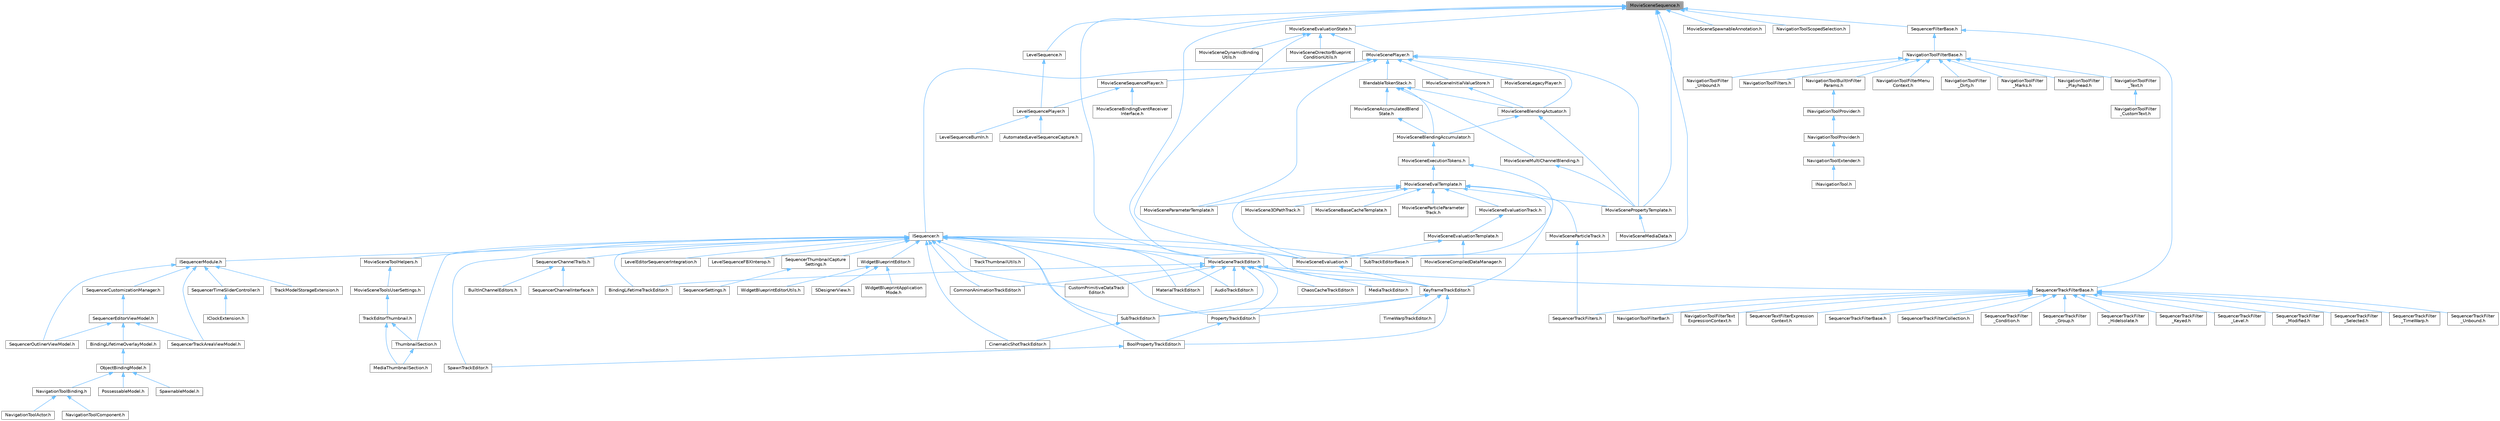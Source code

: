 digraph "MovieSceneSequence.h"
{
 // INTERACTIVE_SVG=YES
 // LATEX_PDF_SIZE
  bgcolor="transparent";
  edge [fontname=Helvetica,fontsize=10,labelfontname=Helvetica,labelfontsize=10];
  node [fontname=Helvetica,fontsize=10,shape=box,height=0.2,width=0.4];
  Node1 [id="Node000001",label="MovieSceneSequence.h",height=0.2,width=0.4,color="gray40", fillcolor="grey60", style="filled", fontcolor="black",tooltip=" "];
  Node1 -> Node2 [id="edge1_Node000001_Node000002",dir="back",color="steelblue1",style="solid",tooltip=" "];
  Node2 [id="Node000002",label="LevelSequence.h",height=0.2,width=0.4,color="grey40", fillcolor="white", style="filled",URL="$de/d1c/LevelSequence_8h.html",tooltip=" "];
  Node2 -> Node3 [id="edge2_Node000002_Node000003",dir="back",color="steelblue1",style="solid",tooltip=" "];
  Node3 [id="Node000003",label="LevelSequencePlayer.h",height=0.2,width=0.4,color="grey40", fillcolor="white", style="filled",URL="$d0/d5e/LevelSequencePlayer_8h.html",tooltip=" "];
  Node3 -> Node4 [id="edge3_Node000003_Node000004",dir="back",color="steelblue1",style="solid",tooltip=" "];
  Node4 [id="Node000004",label="AutomatedLevelSequenceCapture.h",height=0.2,width=0.4,color="grey40", fillcolor="white", style="filled",URL="$d4/d3e/AutomatedLevelSequenceCapture_8h.html",tooltip=" "];
  Node3 -> Node5 [id="edge4_Node000003_Node000005",dir="back",color="steelblue1",style="solid",tooltip=" "];
  Node5 [id="Node000005",label="LevelSequenceBurnIn.h",height=0.2,width=0.4,color="grey40", fillcolor="white", style="filled",URL="$d2/d6b/LevelSequenceBurnIn_8h.html",tooltip=" "];
  Node1 -> Node6 [id="edge5_Node000001_Node000006",dir="back",color="steelblue1",style="solid",tooltip=" "];
  Node6 [id="Node000006",label="MovieSceneEvaluation.h",height=0.2,width=0.4,color="grey40", fillcolor="white", style="filled",URL="$dc/ded/MovieSceneEvaluation_8h.html",tooltip=" "];
  Node6 -> Node7 [id="edge6_Node000006_Node000007",dir="back",color="steelblue1",style="solid",tooltip=" "];
  Node7 [id="Node000007",label="KeyframeTrackEditor.h",height=0.2,width=0.4,color="grey40", fillcolor="white", style="filled",URL="$dd/d47/KeyframeTrackEditor_8h.html",tooltip=" "];
  Node7 -> Node8 [id="edge7_Node000007_Node000008",dir="back",color="steelblue1",style="solid",tooltip=" "];
  Node8 [id="Node000008",label="BoolPropertyTrackEditor.h",height=0.2,width=0.4,color="grey40", fillcolor="white", style="filled",URL="$db/d07/BoolPropertyTrackEditor_8h.html",tooltip=" "];
  Node8 -> Node9 [id="edge8_Node000008_Node000009",dir="back",color="steelblue1",style="solid",tooltip=" "];
  Node9 [id="Node000009",label="SpawnTrackEditor.h",height=0.2,width=0.4,color="grey40", fillcolor="white", style="filled",URL="$d5/dac/SpawnTrackEditor_8h.html",tooltip=" "];
  Node7 -> Node10 [id="edge9_Node000007_Node000010",dir="back",color="steelblue1",style="solid",tooltip=" "];
  Node10 [id="Node000010",label="PropertyTrackEditor.h",height=0.2,width=0.4,color="grey40", fillcolor="white", style="filled",URL="$da/d9a/PropertyTrackEditor_8h.html",tooltip=" "];
  Node10 -> Node8 [id="edge10_Node000010_Node000008",dir="back",color="steelblue1",style="solid",tooltip=" "];
  Node7 -> Node11 [id="edge11_Node000007_Node000011",dir="back",color="steelblue1",style="solid",tooltip=" "];
  Node11 [id="Node000011",label="SubTrackEditor.h",height=0.2,width=0.4,color="grey40", fillcolor="white", style="filled",URL="$d8/d5b/SubTrackEditor_8h.html",tooltip=" "];
  Node11 -> Node12 [id="edge12_Node000011_Node000012",dir="back",color="steelblue1",style="solid",tooltip=" "];
  Node12 [id="Node000012",label="CinematicShotTrackEditor.h",height=0.2,width=0.4,color="grey40", fillcolor="white", style="filled",URL="$d3/d0c/CinematicShotTrackEditor_8h.html",tooltip=" "];
  Node7 -> Node13 [id="edge13_Node000007_Node000013",dir="back",color="steelblue1",style="solid",tooltip=" "];
  Node13 [id="Node000013",label="TimeWarpTrackEditor.h",height=0.2,width=0.4,color="grey40", fillcolor="white", style="filled",URL="$dc/d2e/TimeWarpTrackEditor_8h.html",tooltip=" "];
  Node1 -> Node14 [id="edge14_Node000001_Node000014",dir="back",color="steelblue1",style="solid",tooltip=" "];
  Node14 [id="Node000014",label="MovieSceneEvaluationState.h",height=0.2,width=0.4,color="grey40", fillcolor="white", style="filled",URL="$d4/d20/MovieSceneEvaluationState_8h.html",tooltip=" "];
  Node14 -> Node15 [id="edge15_Node000014_Node000015",dir="back",color="steelblue1",style="solid",tooltip=" "];
  Node15 [id="Node000015",label="IMovieScenePlayer.h",height=0.2,width=0.4,color="grey40", fillcolor="white", style="filled",URL="$d3/d25/IMovieScenePlayer_8h.html",tooltip=" "];
  Node15 -> Node16 [id="edge16_Node000015_Node000016",dir="back",color="steelblue1",style="solid",tooltip=" "];
  Node16 [id="Node000016",label="BlendableTokenStack.h",height=0.2,width=0.4,color="grey40", fillcolor="white", style="filled",URL="$de/d3e/BlendableTokenStack_8h.html",tooltip=" "];
  Node16 -> Node17 [id="edge17_Node000016_Node000017",dir="back",color="steelblue1",style="solid",tooltip=" "];
  Node17 [id="Node000017",label="MovieSceneAccumulatedBlend\lState.h",height=0.2,width=0.4,color="grey40", fillcolor="white", style="filled",URL="$d6/d13/MovieSceneAccumulatedBlendState_8h.html",tooltip=" "];
  Node17 -> Node18 [id="edge18_Node000017_Node000018",dir="back",color="steelblue1",style="solid",tooltip=" "];
  Node18 [id="Node000018",label="MovieSceneBlendingAccumulator.h",height=0.2,width=0.4,color="grey40", fillcolor="white", style="filled",URL="$db/dc1/MovieSceneBlendingAccumulator_8h.html",tooltip=" "];
  Node18 -> Node19 [id="edge19_Node000018_Node000019",dir="back",color="steelblue1",style="solid",tooltip=" "];
  Node19 [id="Node000019",label="MovieSceneExecutionTokens.h",height=0.2,width=0.4,color="grey40", fillcolor="white", style="filled",URL="$d7/dd2/MovieSceneExecutionTokens_8h.html",tooltip=" "];
  Node19 -> Node20 [id="edge20_Node000019_Node000020",dir="back",color="steelblue1",style="solid",tooltip=" "];
  Node20 [id="Node000020",label="MovieSceneEvalTemplate.h",height=0.2,width=0.4,color="grey40", fillcolor="white", style="filled",URL="$d2/d6c/MovieSceneEvalTemplate_8h.html",tooltip=" "];
  Node20 -> Node7 [id="edge21_Node000020_Node000007",dir="back",color="steelblue1",style="solid",tooltip=" "];
  Node20 -> Node21 [id="edge22_Node000020_Node000021",dir="back",color="steelblue1",style="solid",tooltip=" "];
  Node21 [id="Node000021",label="MovieScene3DPathTrack.h",height=0.2,width=0.4,color="grey40", fillcolor="white", style="filled",URL="$d3/d57/MovieScene3DPathTrack_8h.html",tooltip=" "];
  Node20 -> Node22 [id="edge23_Node000020_Node000022",dir="back",color="steelblue1",style="solid",tooltip=" "];
  Node22 [id="Node000022",label="MovieSceneBaseCacheTemplate.h",height=0.2,width=0.4,color="grey40", fillcolor="white", style="filled",URL="$da/d0b/MovieSceneBaseCacheTemplate_8h.html",tooltip=" "];
  Node20 -> Node6 [id="edge24_Node000020_Node000006",dir="back",color="steelblue1",style="solid",tooltip=" "];
  Node20 -> Node23 [id="edge25_Node000020_Node000023",dir="back",color="steelblue1",style="solid",tooltip=" "];
  Node23 [id="Node000023",label="MovieSceneEvaluationTrack.h",height=0.2,width=0.4,color="grey40", fillcolor="white", style="filled",URL="$d1/de1/MovieSceneEvaluationTrack_8h.html",tooltip=" "];
  Node23 -> Node24 [id="edge26_Node000023_Node000024",dir="back",color="steelblue1",style="solid",tooltip=" "];
  Node24 [id="Node000024",label="MovieSceneEvaluationTemplate.h",height=0.2,width=0.4,color="grey40", fillcolor="white", style="filled",URL="$d9/d34/MovieSceneEvaluationTemplate_8h.html",tooltip=" "];
  Node24 -> Node25 [id="edge27_Node000024_Node000025",dir="back",color="steelblue1",style="solid",tooltip=" "];
  Node25 [id="Node000025",label="MovieSceneCompiledDataManager.h",height=0.2,width=0.4,color="grey40", fillcolor="white", style="filled",URL="$d7/d59/MovieSceneCompiledDataManager_8h.html",tooltip=" "];
  Node24 -> Node6 [id="edge28_Node000024_Node000006",dir="back",color="steelblue1",style="solid",tooltip=" "];
  Node20 -> Node26 [id="edge29_Node000020_Node000026",dir="back",color="steelblue1",style="solid",tooltip=" "];
  Node26 [id="Node000026",label="MovieSceneParameterTemplate.h",height=0.2,width=0.4,color="grey40", fillcolor="white", style="filled",URL="$d9/df3/MovieSceneParameterTemplate_8h.html",tooltip=" "];
  Node20 -> Node27 [id="edge30_Node000020_Node000027",dir="back",color="steelblue1",style="solid",tooltip=" "];
  Node27 [id="Node000027",label="MovieSceneParticleParameter\lTrack.h",height=0.2,width=0.4,color="grey40", fillcolor="white", style="filled",URL="$d2/d09/MovieSceneParticleParameterTrack_8h.html",tooltip=" "];
  Node20 -> Node28 [id="edge31_Node000020_Node000028",dir="back",color="steelblue1",style="solid",tooltip=" "];
  Node28 [id="Node000028",label="MovieSceneParticleTrack.h",height=0.2,width=0.4,color="grey40", fillcolor="white", style="filled",URL="$dd/dba/MovieSceneParticleTrack_8h.html",tooltip=" "];
  Node28 -> Node29 [id="edge32_Node000028_Node000029",dir="back",color="steelblue1",style="solid",tooltip=" "];
  Node29 [id="Node000029",label="SequencerTrackFilters.h",height=0.2,width=0.4,color="grey40", fillcolor="white", style="filled",URL="$df/d72/SequencerTrackFilters_8h.html",tooltip=" "];
  Node20 -> Node30 [id="edge33_Node000020_Node000030",dir="back",color="steelblue1",style="solid",tooltip=" "];
  Node30 [id="Node000030",label="MovieScenePropertyTemplate.h",height=0.2,width=0.4,color="grey40", fillcolor="white", style="filled",URL="$d9/d24/MovieScenePropertyTemplate_8h.html",tooltip=" "];
  Node30 -> Node31 [id="edge34_Node000030_Node000031",dir="back",color="steelblue1",style="solid",tooltip=" "];
  Node31 [id="Node000031",label="MovieSceneMediaData.h",height=0.2,width=0.4,color="grey40", fillcolor="white", style="filled",URL="$de/db0/MovieSceneMediaData_8h.html",tooltip=" "];
  Node19 -> Node6 [id="edge35_Node000019_Node000006",dir="back",color="steelblue1",style="solid",tooltip=" "];
  Node16 -> Node18 [id="edge36_Node000016_Node000018",dir="back",color="steelblue1",style="solid",tooltip=" "];
  Node16 -> Node32 [id="edge37_Node000016_Node000032",dir="back",color="steelblue1",style="solid",tooltip=" "];
  Node32 [id="Node000032",label="MovieSceneBlendingActuator.h",height=0.2,width=0.4,color="grey40", fillcolor="white", style="filled",URL="$d8/d5a/MovieSceneBlendingActuator_8h.html",tooltip=" "];
  Node32 -> Node18 [id="edge38_Node000032_Node000018",dir="back",color="steelblue1",style="solid",tooltip=" "];
  Node32 -> Node30 [id="edge39_Node000032_Node000030",dir="back",color="steelblue1",style="solid",tooltip=" "];
  Node16 -> Node33 [id="edge40_Node000016_Node000033",dir="back",color="steelblue1",style="solid",tooltip=" "];
  Node33 [id="Node000033",label="MovieSceneMultiChannelBlending.h",height=0.2,width=0.4,color="grey40", fillcolor="white", style="filled",URL="$d7/d5d/MovieSceneMultiChannelBlending_8h.html",tooltip=" "];
  Node33 -> Node30 [id="edge41_Node000033_Node000030",dir="back",color="steelblue1",style="solid",tooltip=" "];
  Node15 -> Node34 [id="edge42_Node000015_Node000034",dir="back",color="steelblue1",style="solid",tooltip=" "];
  Node34 [id="Node000034",label="ISequencer.h",height=0.2,width=0.4,color="grey40", fillcolor="white", style="filled",URL="$d7/d1d/ISequencer_8h.html",tooltip=" "];
  Node34 -> Node35 [id="edge43_Node000034_Node000035",dir="back",color="steelblue1",style="solid",tooltip=" "];
  Node35 [id="Node000035",label="AudioTrackEditor.h",height=0.2,width=0.4,color="grey40", fillcolor="white", style="filled",URL="$dd/d96/AudioTrackEditor_8h.html",tooltip=" "];
  Node34 -> Node36 [id="edge44_Node000034_Node000036",dir="back",color="steelblue1",style="solid",tooltip=" "];
  Node36 [id="Node000036",label="BindingLifetimeTrackEditor.h",height=0.2,width=0.4,color="grey40", fillcolor="white", style="filled",URL="$db/d3c/BindingLifetimeTrackEditor_8h.html",tooltip=" "];
  Node34 -> Node8 [id="edge45_Node000034_Node000008",dir="back",color="steelblue1",style="solid",tooltip=" "];
  Node34 -> Node12 [id="edge46_Node000034_Node000012",dir="back",color="steelblue1",style="solid",tooltip=" "];
  Node34 -> Node37 [id="edge47_Node000034_Node000037",dir="back",color="steelblue1",style="solid",tooltip=" "];
  Node37 [id="Node000037",label="CommonAnimationTrackEditor.h",height=0.2,width=0.4,color="grey40", fillcolor="white", style="filled",URL="$d9/d6e/CommonAnimationTrackEditor_8h.html",tooltip=" "];
  Node34 -> Node38 [id="edge48_Node000034_Node000038",dir="back",color="steelblue1",style="solid",tooltip=" "];
  Node38 [id="Node000038",label="CustomPrimitiveDataTrack\lEditor.h",height=0.2,width=0.4,color="grey40", fillcolor="white", style="filled",URL="$dc/d8f/CustomPrimitiveDataTrackEditor_8h.html",tooltip=" "];
  Node34 -> Node39 [id="edge49_Node000034_Node000039",dir="back",color="steelblue1",style="solid",tooltip=" "];
  Node39 [id="Node000039",label="ISequencerModule.h",height=0.2,width=0.4,color="grey40", fillcolor="white", style="filled",URL="$d7/d3b/ISequencerModule_8h.html",tooltip=" "];
  Node39 -> Node40 [id="edge50_Node000039_Node000040",dir="back",color="steelblue1",style="solid",tooltip=" "];
  Node40 [id="Node000040",label="SequencerCustomizationManager.h",height=0.2,width=0.4,color="grey40", fillcolor="white", style="filled",URL="$dd/dea/SequencerCustomizationManager_8h.html",tooltip=" "];
  Node40 -> Node41 [id="edge51_Node000040_Node000041",dir="back",color="steelblue1",style="solid",tooltip=" "];
  Node41 [id="Node000041",label="SequencerEditorViewModel.h",height=0.2,width=0.4,color="grey40", fillcolor="white", style="filled",URL="$da/d57/SequencerEditorViewModel_8h.html",tooltip=" "];
  Node41 -> Node42 [id="edge52_Node000041_Node000042",dir="back",color="steelblue1",style="solid",tooltip=" "];
  Node42 [id="Node000042",label="BindingLifetimeOverlayModel.h",height=0.2,width=0.4,color="grey40", fillcolor="white", style="filled",URL="$d2/d69/BindingLifetimeOverlayModel_8h.html",tooltip=" "];
  Node42 -> Node43 [id="edge53_Node000042_Node000043",dir="back",color="steelblue1",style="solid",tooltip=" "];
  Node43 [id="Node000043",label="ObjectBindingModel.h",height=0.2,width=0.4,color="grey40", fillcolor="white", style="filled",URL="$de/dbc/ObjectBindingModel_8h.html",tooltip=" "];
  Node43 -> Node44 [id="edge54_Node000043_Node000044",dir="back",color="steelblue1",style="solid",tooltip=" "];
  Node44 [id="Node000044",label="NavigationToolBinding.h",height=0.2,width=0.4,color="grey40", fillcolor="white", style="filled",URL="$d0/db5/NavigationToolBinding_8h.html",tooltip=" "];
  Node44 -> Node45 [id="edge55_Node000044_Node000045",dir="back",color="steelblue1",style="solid",tooltip=" "];
  Node45 [id="Node000045",label="NavigationToolActor.h",height=0.2,width=0.4,color="grey40", fillcolor="white", style="filled",URL="$d6/da8/NavigationToolActor_8h.html",tooltip=" "];
  Node44 -> Node46 [id="edge56_Node000044_Node000046",dir="back",color="steelblue1",style="solid",tooltip=" "];
  Node46 [id="Node000046",label="NavigationToolComponent.h",height=0.2,width=0.4,color="grey40", fillcolor="white", style="filled",URL="$d7/dfc/NavigationToolComponent_8h.html",tooltip=" "];
  Node43 -> Node47 [id="edge57_Node000043_Node000047",dir="back",color="steelblue1",style="solid",tooltip=" "];
  Node47 [id="Node000047",label="PossessableModel.h",height=0.2,width=0.4,color="grey40", fillcolor="white", style="filled",URL="$d5/d01/PossessableModel_8h.html",tooltip=" "];
  Node43 -> Node48 [id="edge58_Node000043_Node000048",dir="back",color="steelblue1",style="solid",tooltip=" "];
  Node48 [id="Node000048",label="SpawnableModel.h",height=0.2,width=0.4,color="grey40", fillcolor="white", style="filled",URL="$d0/dd5/SpawnableModel_8h.html",tooltip=" "];
  Node41 -> Node49 [id="edge59_Node000041_Node000049",dir="back",color="steelblue1",style="solid",tooltip=" "];
  Node49 [id="Node000049",label="SequencerOutlinerViewModel.h",height=0.2,width=0.4,color="grey40", fillcolor="white", style="filled",URL="$da/d12/SequencerOutlinerViewModel_8h.html",tooltip=" "];
  Node41 -> Node50 [id="edge60_Node000041_Node000050",dir="back",color="steelblue1",style="solid",tooltip=" "];
  Node50 [id="Node000050",label="SequencerTrackAreaViewModel.h",height=0.2,width=0.4,color="grey40", fillcolor="white", style="filled",URL="$d9/dd2/SequencerTrackAreaViewModel_8h.html",tooltip=" "];
  Node39 -> Node49 [id="edge61_Node000039_Node000049",dir="back",color="steelblue1",style="solid",tooltip=" "];
  Node39 -> Node51 [id="edge62_Node000039_Node000051",dir="back",color="steelblue1",style="solid",tooltip=" "];
  Node51 [id="Node000051",label="SequencerTimeSliderController.h",height=0.2,width=0.4,color="grey40", fillcolor="white", style="filled",URL="$d3/d54/SequencerTimeSliderController_8h.html",tooltip=" "];
  Node51 -> Node52 [id="edge63_Node000051_Node000052",dir="back",color="steelblue1",style="solid",tooltip=" "];
  Node52 [id="Node000052",label="IClockExtension.h",height=0.2,width=0.4,color="grey40", fillcolor="white", style="filled",URL="$d1/d52/IClockExtension_8h.html",tooltip=" "];
  Node39 -> Node50 [id="edge64_Node000039_Node000050",dir="back",color="steelblue1",style="solid",tooltip=" "];
  Node39 -> Node53 [id="edge65_Node000039_Node000053",dir="back",color="steelblue1",style="solid",tooltip=" "];
  Node53 [id="Node000053",label="TrackModelStorageExtension.h",height=0.2,width=0.4,color="grey40", fillcolor="white", style="filled",URL="$d8/d98/TrackModelStorageExtension_8h.html",tooltip=" "];
  Node34 -> Node7 [id="edge66_Node000034_Node000007",dir="back",color="steelblue1",style="solid",tooltip=" "];
  Node34 -> Node54 [id="edge67_Node000034_Node000054",dir="back",color="steelblue1",style="solid",tooltip=" "];
  Node54 [id="Node000054",label="LevelEditorSequencerIntegration.h",height=0.2,width=0.4,color="grey40", fillcolor="white", style="filled",URL="$d5/d15/LevelEditorSequencerIntegration_8h.html",tooltip=" "];
  Node34 -> Node55 [id="edge68_Node000034_Node000055",dir="back",color="steelblue1",style="solid",tooltip=" "];
  Node55 [id="Node000055",label="LevelSequenceFBXInterop.h",height=0.2,width=0.4,color="grey40", fillcolor="white", style="filled",URL="$d7/d4f/LevelSequenceFBXInterop_8h.html",tooltip=" "];
  Node34 -> Node56 [id="edge69_Node000034_Node000056",dir="back",color="steelblue1",style="solid",tooltip=" "];
  Node56 [id="Node000056",label="MaterialTrackEditor.h",height=0.2,width=0.4,color="grey40", fillcolor="white", style="filled",URL="$d1/d9f/MaterialTrackEditor_8h.html",tooltip=" "];
  Node34 -> Node57 [id="edge70_Node000034_Node000057",dir="back",color="steelblue1",style="solid",tooltip=" "];
  Node57 [id="Node000057",label="MovieSceneToolHelpers.h",height=0.2,width=0.4,color="grey40", fillcolor="white", style="filled",URL="$d4/d0e/MovieSceneToolHelpers_8h.html",tooltip=" "];
  Node57 -> Node58 [id="edge71_Node000057_Node000058",dir="back",color="steelblue1",style="solid",tooltip=" "];
  Node58 [id="Node000058",label="MovieSceneToolsUserSettings.h",height=0.2,width=0.4,color="grey40", fillcolor="white", style="filled",URL="$d5/dab/MovieSceneToolsUserSettings_8h.html",tooltip=" "];
  Node58 -> Node59 [id="edge72_Node000058_Node000059",dir="back",color="steelblue1",style="solid",tooltip=" "];
  Node59 [id="Node000059",label="TrackEditorThumbnail.h",height=0.2,width=0.4,color="grey40", fillcolor="white", style="filled",URL="$d6/d44/TrackEditorThumbnail_8h.html",tooltip=" "];
  Node59 -> Node60 [id="edge73_Node000059_Node000060",dir="back",color="steelblue1",style="solid",tooltip=" "];
  Node60 [id="Node000060",label="MediaThumbnailSection.h",height=0.2,width=0.4,color="grey40", fillcolor="white", style="filled",URL="$d8/dfe/MediaThumbnailSection_8h.html",tooltip=" "];
  Node59 -> Node61 [id="edge74_Node000059_Node000061",dir="back",color="steelblue1",style="solid",tooltip=" "];
  Node61 [id="Node000061",label="ThumbnailSection.h",height=0.2,width=0.4,color="grey40", fillcolor="white", style="filled",URL="$de/daf/ThumbnailSection_8h.html",tooltip=" "];
  Node61 -> Node60 [id="edge75_Node000061_Node000060",dir="back",color="steelblue1",style="solid",tooltip=" "];
  Node34 -> Node62 [id="edge76_Node000034_Node000062",dir="back",color="steelblue1",style="solid",tooltip=" "];
  Node62 [id="Node000062",label="MovieSceneTrackEditor.h",height=0.2,width=0.4,color="grey40", fillcolor="white", style="filled",URL="$db/d6c/MovieSceneTrackEditor_8h.html",tooltip=" "];
  Node62 -> Node35 [id="edge77_Node000062_Node000035",dir="back",color="steelblue1",style="solid",tooltip=" "];
  Node62 -> Node36 [id="edge78_Node000062_Node000036",dir="back",color="steelblue1",style="solid",tooltip=" "];
  Node62 -> Node63 [id="edge79_Node000062_Node000063",dir="back",color="steelblue1",style="solid",tooltip=" "];
  Node63 [id="Node000063",label="ChaosCacheTrackEditor.h",height=0.2,width=0.4,color="grey40", fillcolor="white", style="filled",URL="$db/d36/ChaosCacheTrackEditor_8h.html",tooltip=" "];
  Node62 -> Node37 [id="edge80_Node000062_Node000037",dir="back",color="steelblue1",style="solid",tooltip=" "];
  Node62 -> Node38 [id="edge81_Node000062_Node000038",dir="back",color="steelblue1",style="solid",tooltip=" "];
  Node62 -> Node7 [id="edge82_Node000062_Node000007",dir="back",color="steelblue1",style="solid",tooltip=" "];
  Node62 -> Node56 [id="edge83_Node000062_Node000056",dir="back",color="steelblue1",style="solid",tooltip=" "];
  Node62 -> Node64 [id="edge84_Node000062_Node000064",dir="back",color="steelblue1",style="solid",tooltip=" "];
  Node64 [id="Node000064",label="MediaTrackEditor.h",height=0.2,width=0.4,color="grey40", fillcolor="white", style="filled",URL="$d0/d41/MediaTrackEditor_8h.html",tooltip=" "];
  Node62 -> Node10 [id="edge85_Node000062_Node000010",dir="back",color="steelblue1",style="solid",tooltip=" "];
  Node62 -> Node65 [id="edge86_Node000062_Node000065",dir="back",color="steelblue1",style="solid",tooltip=" "];
  Node65 [id="Node000065",label="SequencerTrackFilterBase.h",height=0.2,width=0.4,color="grey40", fillcolor="white", style="filled",URL="$d8/def/Filters_2SequencerTrackFilterBase_8h.html",tooltip=" "];
  Node65 -> Node66 [id="edge87_Node000065_Node000066",dir="back",color="steelblue1",style="solid",tooltip=" "];
  Node66 [id="Node000066",label="NavigationToolFilterBar.h",height=0.2,width=0.4,color="grey40", fillcolor="white", style="filled",URL="$df/d14/NavigationToolFilterBar_8h.html",tooltip=" "];
  Node65 -> Node67 [id="edge88_Node000065_Node000067",dir="back",color="steelblue1",style="solid",tooltip=" "];
  Node67 [id="Node000067",label="NavigationToolFilterText\lExpressionContext.h",height=0.2,width=0.4,color="grey40", fillcolor="white", style="filled",URL="$d8/dd2/NavigationToolFilterTextExpressionContext_8h.html",tooltip=" "];
  Node65 -> Node68 [id="edge89_Node000065_Node000068",dir="back",color="steelblue1",style="solid",tooltip=" "];
  Node68 [id="Node000068",label="SequencerTextFilterExpression\lContext.h",height=0.2,width=0.4,color="grey40", fillcolor="white", style="filled",URL="$d0/d9f/SequencerTextFilterExpressionContext_8h.html",tooltip=" "];
  Node65 -> Node69 [id="edge90_Node000065_Node000069",dir="back",color="steelblue1",style="solid",tooltip=" "];
  Node69 [id="Node000069",label="SequencerTrackFilterBase.h",height=0.2,width=0.4,color="grey40", fillcolor="white", style="filled",URL="$d8/d4d/SequencerTrackFilterBase_8h.html",tooltip=" "];
  Node65 -> Node70 [id="edge91_Node000065_Node000070",dir="back",color="steelblue1",style="solid",tooltip=" "];
  Node70 [id="Node000070",label="SequencerTrackFilterCollection.h",height=0.2,width=0.4,color="grey40", fillcolor="white", style="filled",URL="$d8/de2/SequencerTrackFilterCollection_8h.html",tooltip=" "];
  Node65 -> Node71 [id="edge92_Node000065_Node000071",dir="back",color="steelblue1",style="solid",tooltip=" "];
  Node71 [id="Node000071",label="SequencerTrackFilter\l_Condition.h",height=0.2,width=0.4,color="grey40", fillcolor="white", style="filled",URL="$df/d17/SequencerTrackFilter__Condition_8h.html",tooltip=" "];
  Node65 -> Node72 [id="edge93_Node000065_Node000072",dir="back",color="steelblue1",style="solid",tooltip=" "];
  Node72 [id="Node000072",label="SequencerTrackFilter\l_Group.h",height=0.2,width=0.4,color="grey40", fillcolor="white", style="filled",URL="$da/dea/SequencerTrackFilter__Group_8h.html",tooltip=" "];
  Node65 -> Node73 [id="edge94_Node000065_Node000073",dir="back",color="steelblue1",style="solid",tooltip=" "];
  Node73 [id="Node000073",label="SequencerTrackFilter\l_HideIsolate.h",height=0.2,width=0.4,color="grey40", fillcolor="white", style="filled",URL="$d3/d55/SequencerTrackFilter__HideIsolate_8h.html",tooltip=" "];
  Node65 -> Node74 [id="edge95_Node000065_Node000074",dir="back",color="steelblue1",style="solid",tooltip=" "];
  Node74 [id="Node000074",label="SequencerTrackFilter\l_Keyed.h",height=0.2,width=0.4,color="grey40", fillcolor="white", style="filled",URL="$d4/d2d/SequencerTrackFilter__Keyed_8h.html",tooltip=" "];
  Node65 -> Node75 [id="edge96_Node000065_Node000075",dir="back",color="steelblue1",style="solid",tooltip=" "];
  Node75 [id="Node000075",label="SequencerTrackFilter\l_Level.h",height=0.2,width=0.4,color="grey40", fillcolor="white", style="filled",URL="$d2/d6c/SequencerTrackFilter__Level_8h.html",tooltip=" "];
  Node65 -> Node76 [id="edge97_Node000065_Node000076",dir="back",color="steelblue1",style="solid",tooltip=" "];
  Node76 [id="Node000076",label="SequencerTrackFilter\l_Modified.h",height=0.2,width=0.4,color="grey40", fillcolor="white", style="filled",URL="$d0/dd9/SequencerTrackFilter__Modified_8h.html",tooltip=" "];
  Node65 -> Node77 [id="edge98_Node000065_Node000077",dir="back",color="steelblue1",style="solid",tooltip=" "];
  Node77 [id="Node000077",label="SequencerTrackFilter\l_Selected.h",height=0.2,width=0.4,color="grey40", fillcolor="white", style="filled",URL="$dc/d54/SequencerTrackFilter__Selected_8h.html",tooltip=" "];
  Node65 -> Node78 [id="edge99_Node000065_Node000078",dir="back",color="steelblue1",style="solid",tooltip=" "];
  Node78 [id="Node000078",label="SequencerTrackFilter\l_TimeWarp.h",height=0.2,width=0.4,color="grey40", fillcolor="white", style="filled",URL="$d6/dd0/SequencerTrackFilter__TimeWarp_8h.html",tooltip=" "];
  Node65 -> Node79 [id="edge100_Node000065_Node000079",dir="back",color="steelblue1",style="solid",tooltip=" "];
  Node79 [id="Node000079",label="SequencerTrackFilter\l_Unbound.h",height=0.2,width=0.4,color="grey40", fillcolor="white", style="filled",URL="$d0/dd1/SequencerTrackFilter__Unbound_8h.html",tooltip=" "];
  Node65 -> Node29 [id="edge101_Node000065_Node000029",dir="back",color="steelblue1",style="solid",tooltip=" "];
  Node62 -> Node11 [id="edge102_Node000062_Node000011",dir="back",color="steelblue1",style="solid",tooltip=" "];
  Node34 -> Node10 [id="edge103_Node000034_Node000010",dir="back",color="steelblue1",style="solid",tooltip=" "];
  Node34 -> Node80 [id="edge104_Node000034_Node000080",dir="back",color="steelblue1",style="solid",tooltip=" "];
  Node80 [id="Node000080",label="SequencerChannelTraits.h",height=0.2,width=0.4,color="grey40", fillcolor="white", style="filled",URL="$d6/db9/SequencerChannelTraits_8h.html",tooltip=" "];
  Node80 -> Node81 [id="edge105_Node000080_Node000081",dir="back",color="steelblue1",style="solid",tooltip=" "];
  Node81 [id="Node000081",label="BuiltInChannelEditors.h",height=0.2,width=0.4,color="grey40", fillcolor="white", style="filled",URL="$df/daf/BuiltInChannelEditors_8h.html",tooltip=" "];
  Node80 -> Node82 [id="edge106_Node000080_Node000082",dir="back",color="steelblue1",style="solid",tooltip=" "];
  Node82 [id="Node000082",label="SequencerChannelInterface.h",height=0.2,width=0.4,color="grey40", fillcolor="white", style="filled",URL="$da/d51/SequencerChannelInterface_8h.html",tooltip=" "];
  Node34 -> Node83 [id="edge107_Node000034_Node000083",dir="back",color="steelblue1",style="solid",tooltip=" "];
  Node83 [id="Node000083",label="SequencerThumbnailCapture\lSettings.h",height=0.2,width=0.4,color="grey40", fillcolor="white", style="filled",URL="$de/d05/SequencerThumbnailCaptureSettings_8h.html",tooltip=" "];
  Node83 -> Node84 [id="edge108_Node000083_Node000084",dir="back",color="steelblue1",style="solid",tooltip=" "];
  Node84 [id="Node000084",label="SequencerSettings.h",height=0.2,width=0.4,color="grey40", fillcolor="white", style="filled",URL="$d1/d46/SequencerSettings_8h.html",tooltip=" "];
  Node34 -> Node9 [id="edge109_Node000034_Node000009",dir="back",color="steelblue1",style="solid",tooltip=" "];
  Node34 -> Node11 [id="edge110_Node000034_Node000011",dir="back",color="steelblue1",style="solid",tooltip=" "];
  Node34 -> Node85 [id="edge111_Node000034_Node000085",dir="back",color="steelblue1",style="solid",tooltip=" "];
  Node85 [id="Node000085",label="SubTrackEditorBase.h",height=0.2,width=0.4,color="grey40", fillcolor="white", style="filled",URL="$db/d33/SubTrackEditorBase_8h.html",tooltip=" "];
  Node34 -> Node61 [id="edge112_Node000034_Node000061",dir="back",color="steelblue1",style="solid",tooltip=" "];
  Node34 -> Node86 [id="edge113_Node000034_Node000086",dir="back",color="steelblue1",style="solid",tooltip=" "];
  Node86 [id="Node000086",label="TrackThumbnailUtils.h",height=0.2,width=0.4,color="grey40", fillcolor="white", style="filled",URL="$dc/df4/TrackThumbnailUtils_8h.html",tooltip=" "];
  Node34 -> Node87 [id="edge114_Node000034_Node000087",dir="back",color="steelblue1",style="solid",tooltip=" "];
  Node87 [id="Node000087",label="WidgetBlueprintEditor.h",height=0.2,width=0.4,color="grey40", fillcolor="white", style="filled",URL="$d6/d04/WidgetBlueprintEditor_8h.html",tooltip=" "];
  Node87 -> Node88 [id="edge115_Node000087_Node000088",dir="back",color="steelblue1",style="solid",tooltip=" "];
  Node88 [id="Node000088",label="SDesignerView.h",height=0.2,width=0.4,color="grey40", fillcolor="white", style="filled",URL="$d2/d14/SDesignerView_8h.html",tooltip=" "];
  Node87 -> Node89 [id="edge116_Node000087_Node000089",dir="back",color="steelblue1",style="solid",tooltip=" "];
  Node89 [id="Node000089",label="WidgetBlueprintApplication\lMode.h",height=0.2,width=0.4,color="grey40", fillcolor="white", style="filled",URL="$d3/d40/WidgetBlueprintApplicationMode_8h.html",tooltip=" "];
  Node87 -> Node90 [id="edge117_Node000087_Node000090",dir="back",color="steelblue1",style="solid",tooltip=" "];
  Node90 [id="Node000090",label="WidgetBlueprintEditorUtils.h",height=0.2,width=0.4,color="grey40", fillcolor="white", style="filled",URL="$d9/df7/WidgetBlueprintEditorUtils_8h.html",tooltip=" "];
  Node15 -> Node32 [id="edge118_Node000015_Node000032",dir="back",color="steelblue1",style="solid",tooltip=" "];
  Node15 -> Node91 [id="edge119_Node000015_Node000091",dir="back",color="steelblue1",style="solid",tooltip=" "];
  Node91 [id="Node000091",label="MovieSceneInitialValueStore.h",height=0.2,width=0.4,color="grey40", fillcolor="white", style="filled",URL="$db/dc0/MovieSceneInitialValueStore_8h.html",tooltip=" "];
  Node91 -> Node32 [id="edge120_Node000091_Node000032",dir="back",color="steelblue1",style="solid",tooltip=" "];
  Node15 -> Node92 [id="edge121_Node000015_Node000092",dir="back",color="steelblue1",style="solid",tooltip=" "];
  Node92 [id="Node000092",label="MovieSceneLegacyPlayer.h",height=0.2,width=0.4,color="grey40", fillcolor="white", style="filled",URL="$d7/dfb/MovieSceneLegacyPlayer_8h.html",tooltip=" "];
  Node15 -> Node26 [id="edge122_Node000015_Node000026",dir="back",color="steelblue1",style="solid",tooltip=" "];
  Node15 -> Node30 [id="edge123_Node000015_Node000030",dir="back",color="steelblue1",style="solid",tooltip=" "];
  Node15 -> Node93 [id="edge124_Node000015_Node000093",dir="back",color="steelblue1",style="solid",tooltip=" "];
  Node93 [id="Node000093",label="MovieSceneSequencePlayer.h",height=0.2,width=0.4,color="grey40", fillcolor="white", style="filled",URL="$d3/d08/MovieSceneSequencePlayer_8h.html",tooltip=" "];
  Node93 -> Node3 [id="edge125_Node000093_Node000003",dir="back",color="steelblue1",style="solid",tooltip=" "];
  Node93 -> Node94 [id="edge126_Node000093_Node000094",dir="back",color="steelblue1",style="solid",tooltip=" "];
  Node94 [id="Node000094",label="MovieSceneBindingEventReceiver\lInterface.h",height=0.2,width=0.4,color="grey40", fillcolor="white", style="filled",URL="$df/d39/MovieSceneBindingEventReceiverInterface_8h.html",tooltip=" "];
  Node14 -> Node95 [id="edge127_Node000014_Node000095",dir="back",color="steelblue1",style="solid",tooltip=" "];
  Node95 [id="Node000095",label="MovieSceneDirectorBlueprint\lConditionUtils.h",height=0.2,width=0.4,color="grey40", fillcolor="white", style="filled",URL="$d4/d8a/MovieSceneDirectorBlueprintConditionUtils_8h.html",tooltip=" "];
  Node14 -> Node96 [id="edge128_Node000014_Node000096",dir="back",color="steelblue1",style="solid",tooltip=" "];
  Node96 [id="Node000096",label="MovieSceneDynamicBinding\lUtils.h",height=0.2,width=0.4,color="grey40", fillcolor="white", style="filled",URL="$df/dce/MovieSceneDynamicBindingUtils_8h.html",tooltip=" "];
  Node14 -> Node6 [id="edge129_Node000014_Node000006",dir="back",color="steelblue1",style="solid",tooltip=" "];
  Node1 -> Node30 [id="edge130_Node000001_Node000030",dir="back",color="steelblue1",style="solid",tooltip=" "];
  Node1 -> Node97 [id="edge131_Node000001_Node000097",dir="back",color="steelblue1",style="solid",tooltip=" "];
  Node97 [id="Node000097",label="MovieSceneSpawnableAnnotation.h",height=0.2,width=0.4,color="grey40", fillcolor="white", style="filled",URL="$d4/db8/MovieSceneSpawnableAnnotation_8h.html",tooltip=" "];
  Node1 -> Node62 [id="edge132_Node000001_Node000062",dir="back",color="steelblue1",style="solid",tooltip=" "];
  Node1 -> Node98 [id="edge133_Node000001_Node000098",dir="back",color="steelblue1",style="solid",tooltip=" "];
  Node98 [id="Node000098",label="NavigationToolScopedSelection.h",height=0.2,width=0.4,color="grey40", fillcolor="white", style="filled",URL="$d2/d02/NavigationToolScopedSelection_8h.html",tooltip=" "];
  Node1 -> Node99 [id="edge134_Node000001_Node000099",dir="back",color="steelblue1",style="solid",tooltip=" "];
  Node99 [id="Node000099",label="SequencerFilterBase.h",height=0.2,width=0.4,color="grey40", fillcolor="white", style="filled",URL="$d6/d57/SequencerFilterBase_8h.html",tooltip=" "];
  Node99 -> Node100 [id="edge135_Node000099_Node000100",dir="back",color="steelblue1",style="solid",tooltip=" "];
  Node100 [id="Node000100",label="NavigationToolFilterBase.h",height=0.2,width=0.4,color="grey40", fillcolor="white", style="filled",URL="$d6/d34/NavigationToolFilterBase_8h.html",tooltip=" "];
  Node100 -> Node101 [id="edge136_Node000100_Node000101",dir="back",color="steelblue1",style="solid",tooltip=" "];
  Node101 [id="Node000101",label="NavigationToolBuiltInFilter\lParams.h",height=0.2,width=0.4,color="grey40", fillcolor="white", style="filled",URL="$da/d7f/NavigationToolBuiltInFilterParams_8h.html",tooltip=" "];
  Node101 -> Node102 [id="edge137_Node000101_Node000102",dir="back",color="steelblue1",style="solid",tooltip=" "];
  Node102 [id="Node000102",label="INavigationToolProvider.h",height=0.2,width=0.4,color="grey40", fillcolor="white", style="filled",URL="$d0/d2b/INavigationToolProvider_8h.html",tooltip=" "];
  Node102 -> Node103 [id="edge138_Node000102_Node000103",dir="back",color="steelblue1",style="solid",tooltip=" "];
  Node103 [id="Node000103",label="NavigationToolProvider.h",height=0.2,width=0.4,color="grey40", fillcolor="white", style="filled",URL="$d9/db0/NavigationToolProvider_8h.html",tooltip=" "];
  Node103 -> Node104 [id="edge139_Node000103_Node000104",dir="back",color="steelblue1",style="solid",tooltip=" "];
  Node104 [id="Node000104",label="NavigationToolExtender.h",height=0.2,width=0.4,color="grey40", fillcolor="white", style="filled",URL="$d6/dbe/NavigationToolExtender_8h.html",tooltip=" "];
  Node104 -> Node105 [id="edge140_Node000104_Node000105",dir="back",color="steelblue1",style="solid",tooltip=" "];
  Node105 [id="Node000105",label="INavigationTool.h",height=0.2,width=0.4,color="grey40", fillcolor="white", style="filled",URL="$df/d66/INavigationTool_8h.html",tooltip=" "];
  Node100 -> Node106 [id="edge141_Node000100_Node000106",dir="back",color="steelblue1",style="solid",tooltip=" "];
  Node106 [id="Node000106",label="NavigationToolFilterMenu\lContext.h",height=0.2,width=0.4,color="grey40", fillcolor="white", style="filled",URL="$d3/d52/NavigationToolFilterMenuContext_8h.html",tooltip=" "];
  Node100 -> Node107 [id="edge142_Node000100_Node000107",dir="back",color="steelblue1",style="solid",tooltip=" "];
  Node107 [id="Node000107",label="NavigationToolFilter\l_Dirty.h",height=0.2,width=0.4,color="grey40", fillcolor="white", style="filled",URL="$d9/df7/NavigationToolFilter__Dirty_8h.html",tooltip=" "];
  Node100 -> Node108 [id="edge143_Node000100_Node000108",dir="back",color="steelblue1",style="solid",tooltip=" "];
  Node108 [id="Node000108",label="NavigationToolFilter\l_Marks.h",height=0.2,width=0.4,color="grey40", fillcolor="white", style="filled",URL="$db/d15/NavigationToolFilter__Marks_8h.html",tooltip=" "];
  Node100 -> Node109 [id="edge144_Node000100_Node000109",dir="back",color="steelblue1",style="solid",tooltip=" "];
  Node109 [id="Node000109",label="NavigationToolFilter\l_Playhead.h",height=0.2,width=0.4,color="grey40", fillcolor="white", style="filled",URL="$df/da2/NavigationToolFilter__Playhead_8h.html",tooltip=" "];
  Node100 -> Node110 [id="edge145_Node000100_Node000110",dir="back",color="steelblue1",style="solid",tooltip=" "];
  Node110 [id="Node000110",label="NavigationToolFilter\l_Text.h",height=0.2,width=0.4,color="grey40", fillcolor="white", style="filled",URL="$d2/db8/NavigationToolFilter__Text_8h.html",tooltip=" "];
  Node110 -> Node111 [id="edge146_Node000110_Node000111",dir="back",color="steelblue1",style="solid",tooltip=" "];
  Node111 [id="Node000111",label="NavigationToolFilter\l_CustomText.h",height=0.2,width=0.4,color="grey40", fillcolor="white", style="filled",URL="$d5/d4b/NavigationToolFilter__CustomText_8h.html",tooltip=" "];
  Node100 -> Node112 [id="edge147_Node000100_Node000112",dir="back",color="steelblue1",style="solid",tooltip=" "];
  Node112 [id="Node000112",label="NavigationToolFilter\l_Unbound.h",height=0.2,width=0.4,color="grey40", fillcolor="white", style="filled",URL="$df/da4/NavigationToolFilter__Unbound_8h.html",tooltip=" "];
  Node100 -> Node113 [id="edge148_Node000100_Node000113",dir="back",color="steelblue1",style="solid",tooltip=" "];
  Node113 [id="Node000113",label="NavigationToolFilters.h",height=0.2,width=0.4,color="grey40", fillcolor="white", style="filled",URL="$db/dbd/NavigationToolFilters_8h.html",tooltip=" "];
  Node99 -> Node65 [id="edge149_Node000099_Node000065",dir="back",color="steelblue1",style="solid",tooltip=" "];
  Node1 -> Node85 [id="edge150_Node000001_Node000085",dir="back",color="steelblue1",style="solid",tooltip=" "];
}
